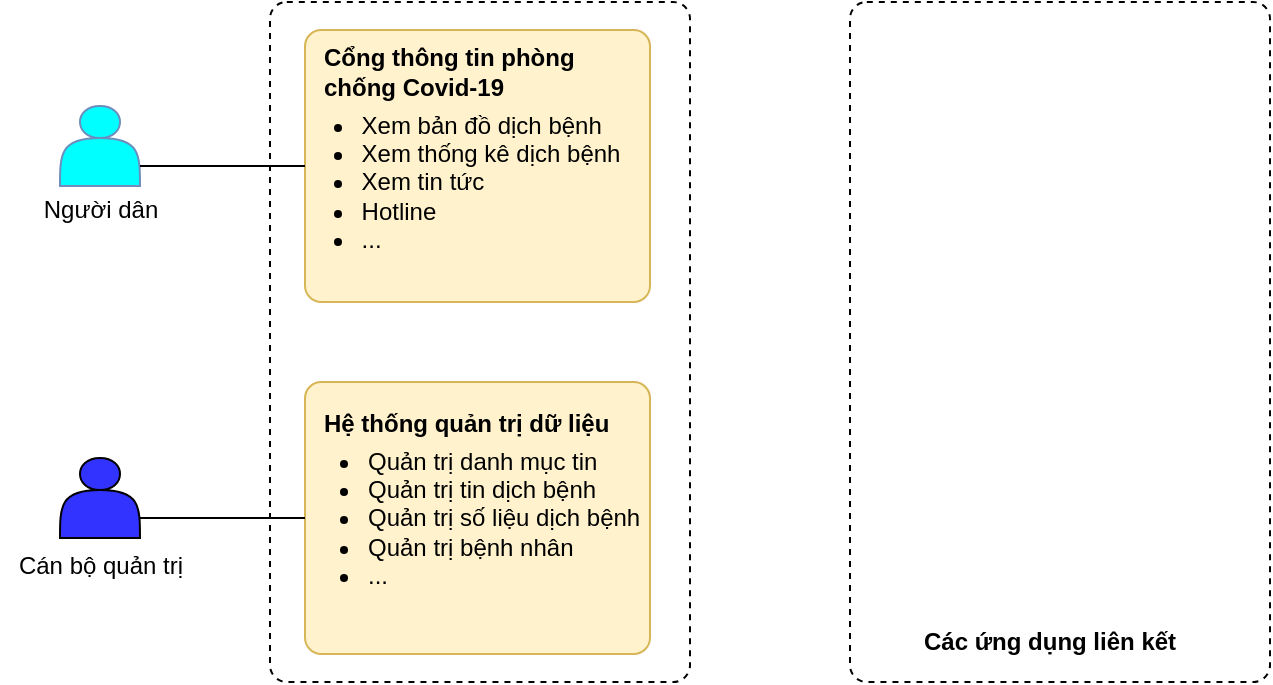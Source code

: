 <mxfile version="15.7.3" type="github">
  <diagram id="fh3bzA8FCPsDUS8gh_0F" name="Trang-1">
    <mxGraphModel dx="942" dy="522" grid="1" gridSize="10" guides="1" tooltips="1" connect="1" arrows="1" fold="1" page="1" pageScale="1" pageWidth="4681" pageHeight="3300" math="0" shadow="0">
      <root>
        <mxCell id="0" />
        <mxCell id="1" parent="0" />
        <mxCell id="SRLH_T_6uQIxwLFJ_imJ-1" value="" style="shape=actor;whiteSpace=wrap;html=1;fillColor=#00FFFF;strokeColor=#6c8ebf;" vertex="1" parent="1">
          <mxGeometry x="125" y="202" width="40" height="40" as="geometry" />
        </mxCell>
        <mxCell id="SRLH_T_6uQIxwLFJ_imJ-2" value="Người dân" style="text;html=1;align=center;verticalAlign=middle;resizable=0;points=[];autosize=1;strokeColor=none;fillColor=none;" vertex="1" parent="1">
          <mxGeometry x="110" y="244" width="70" height="20" as="geometry" />
        </mxCell>
        <mxCell id="SRLH_T_6uQIxwLFJ_imJ-3" value="" style="rounded=1;whiteSpace=wrap;html=1;dashed=1;fillColor=default;arcSize=4;" vertex="1" parent="1">
          <mxGeometry x="230" y="150" width="210" height="340" as="geometry" />
        </mxCell>
        <mxCell id="SRLH_T_6uQIxwLFJ_imJ-4" value="" style="rounded=1;whiteSpace=wrap;html=1;fillColor=#fff2cc;arcSize=6;strokeColor=#d6b656;" vertex="1" parent="1">
          <mxGeometry x="247.5" y="164" width="172.5" height="136" as="geometry" />
        </mxCell>
        <mxCell id="SRLH_T_6uQIxwLFJ_imJ-5" value="&lt;div&gt;&lt;span&gt;&lt;b&gt;Cổng thông tin phòng&lt;/b&gt;&lt;/span&gt;&lt;/div&gt;&lt;b&gt;chống Covid-19&lt;/b&gt;" style="text;html=1;align=left;verticalAlign=middle;resizable=0;points=[];autosize=1;strokeColor=none;fillColor=none;" vertex="1" parent="1">
          <mxGeometry x="255" y="170" width="140" height="30" as="geometry" />
        </mxCell>
        <mxCell id="SRLH_T_6uQIxwLFJ_imJ-6" value="&lt;ul&gt;&lt;li style=&quot;text-align: left&quot;&gt;Xem bản đồ dịch bệnh&lt;/li&gt;&lt;li style=&quot;text-align: left&quot;&gt;Xem thống kê dịch bệnh&lt;/li&gt;&lt;li style=&quot;text-align: left&quot;&gt;Xem tin tức&lt;/li&gt;&lt;li style=&quot;text-align: left&quot;&gt;Hotline&lt;/li&gt;&lt;li style=&quot;text-align: left&quot;&gt;...&lt;/li&gt;&lt;/ul&gt;" style="text;html=1;align=center;verticalAlign=middle;resizable=0;points=[];autosize=1;strokeColor=none;fillColor=none;" vertex="1" parent="1">
          <mxGeometry x="230" y="190" width="180" height="100" as="geometry" />
        </mxCell>
        <mxCell id="SRLH_T_6uQIxwLFJ_imJ-10" value="" style="rounded=1;whiteSpace=wrap;html=1;fillColor=#fff2cc;arcSize=6;strokeColor=#d6b656;" vertex="1" parent="1">
          <mxGeometry x="247.5" y="340" width="172.5" height="136" as="geometry" />
        </mxCell>
        <mxCell id="SRLH_T_6uQIxwLFJ_imJ-11" value="&lt;b&gt;Hệ thống quản trị dữ liệu&lt;/b&gt;&lt;div&gt;&lt;/div&gt;" style="text;html=1;align=left;verticalAlign=middle;resizable=0;points=[];autosize=1;strokeColor=none;fillColor=none;" vertex="1" parent="1">
          <mxGeometry x="255" y="351" width="160" height="20" as="geometry" />
        </mxCell>
        <mxCell id="SRLH_T_6uQIxwLFJ_imJ-12" value="&lt;ul&gt;&lt;li&gt;Quản trị danh mục tin&lt;/li&gt;&lt;li&gt;Quản trị tin dịch bệnh&lt;/li&gt;&lt;li&gt;Quản trị số liệu dịch bệnh&lt;/li&gt;&lt;li&gt;Quản trị bệnh nhân&lt;/li&gt;&lt;li&gt;...&lt;/li&gt;&lt;/ul&gt;" style="text;html=1;align=left;verticalAlign=middle;resizable=0;points=[];autosize=1;strokeColor=none;fillColor=none;" vertex="1" parent="1">
          <mxGeometry x="236.75" y="358" width="190" height="100" as="geometry" />
        </mxCell>
        <mxCell id="SRLH_T_6uQIxwLFJ_imJ-13" value="" style="shape=actor;whiteSpace=wrap;html=1;fillColor=#3333FF;" vertex="1" parent="1">
          <mxGeometry x="125" y="378" width="40" height="40" as="geometry" />
        </mxCell>
        <mxCell id="SRLH_T_6uQIxwLFJ_imJ-14" value="Cán bộ quản trị" style="text;html=1;align=center;verticalAlign=middle;resizable=0;points=[];autosize=1;strokeColor=none;fillColor=none;" vertex="1" parent="1">
          <mxGeometry x="95" y="422" width="100" height="20" as="geometry" />
        </mxCell>
        <mxCell id="SRLH_T_6uQIxwLFJ_imJ-15" value="" style="endArrow=none;html=1;rounded=0;exitX=1;exitY=0.75;exitDx=0;exitDy=0;entryX=0;entryY=0.5;entryDx=0;entryDy=0;" edge="1" parent="1" source="SRLH_T_6uQIxwLFJ_imJ-1" target="SRLH_T_6uQIxwLFJ_imJ-4">
          <mxGeometry width="50" height="50" relative="1" as="geometry">
            <mxPoint x="460" y="340" as="sourcePoint" />
            <mxPoint x="510" y="290" as="targetPoint" />
          </mxGeometry>
        </mxCell>
        <mxCell id="SRLH_T_6uQIxwLFJ_imJ-17" value="" style="endArrow=none;html=1;rounded=0;exitX=1;exitY=0.75;exitDx=0;exitDy=0;entryX=0;entryY=0.5;entryDx=0;entryDy=0;" edge="1" parent="1" source="SRLH_T_6uQIxwLFJ_imJ-13" target="SRLH_T_6uQIxwLFJ_imJ-10">
          <mxGeometry width="50" height="50" relative="1" as="geometry">
            <mxPoint x="460" y="320" as="sourcePoint" />
            <mxPoint x="510" y="270" as="targetPoint" />
          </mxGeometry>
        </mxCell>
        <mxCell id="SRLH_T_6uQIxwLFJ_imJ-18" value="" style="rounded=1;whiteSpace=wrap;html=1;dashed=1;fillColor=default;arcSize=4;" vertex="1" parent="1">
          <mxGeometry x="520" y="150" width="210" height="340" as="geometry" />
        </mxCell>
        <mxCell id="SRLH_T_6uQIxwLFJ_imJ-19" value="&lt;b&gt;Các ứng dụng liên kết&lt;/b&gt;" style="text;html=1;align=left;verticalAlign=middle;resizable=0;points=[];autosize=1;strokeColor=none;fillColor=none;" vertex="1" parent="1">
          <mxGeometry x="555" y="460" width="140" height="20" as="geometry" />
        </mxCell>
      </root>
    </mxGraphModel>
  </diagram>
</mxfile>
